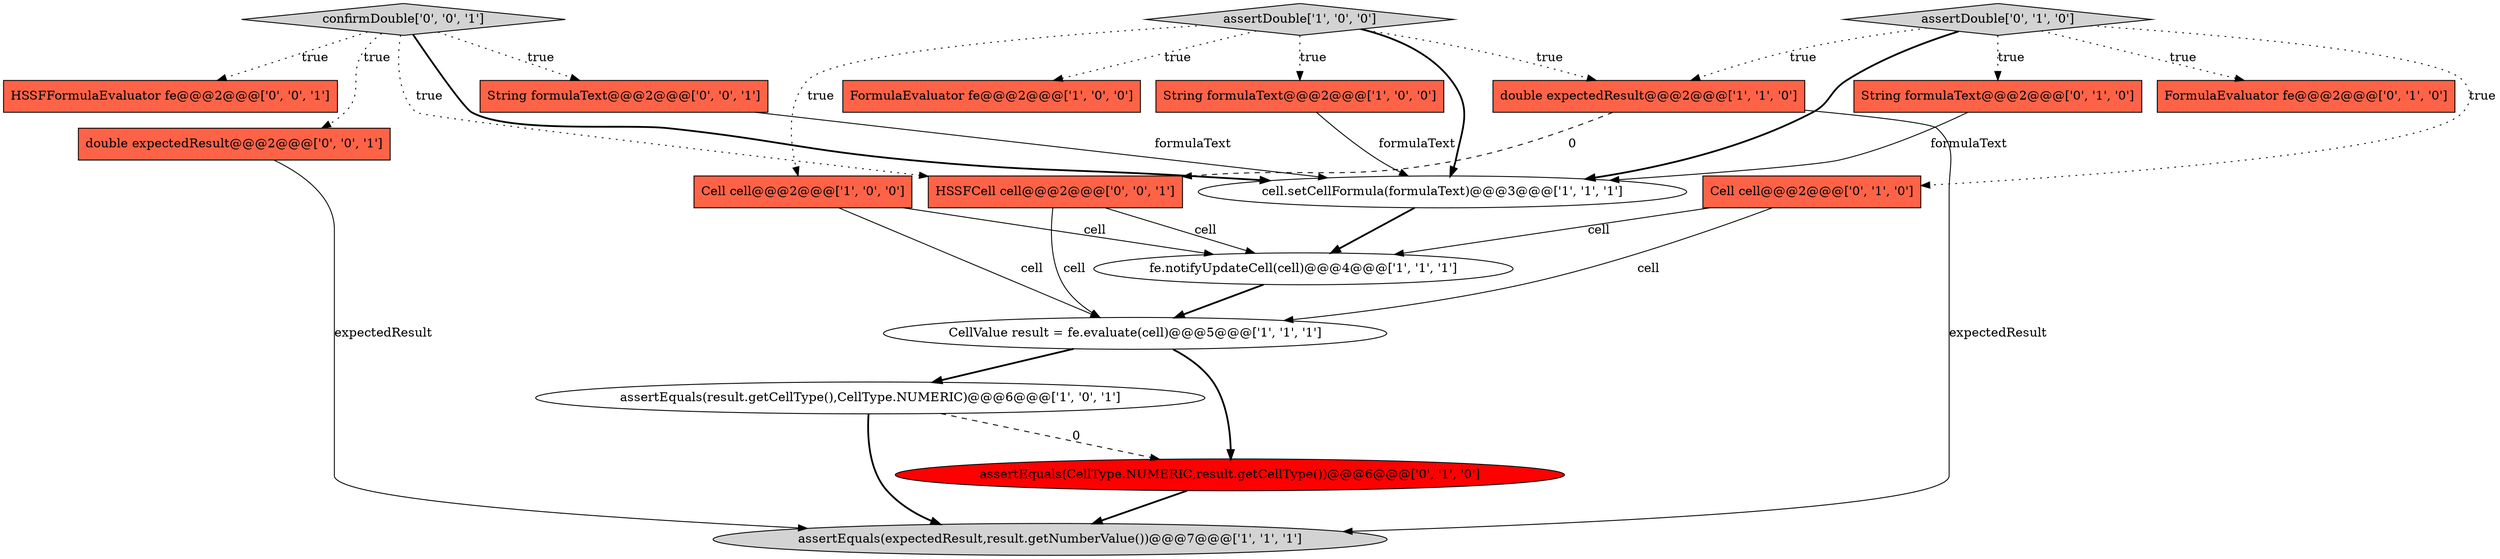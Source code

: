 digraph {
16 [style = filled, label = "HSSFFormulaEvaluator fe@@@2@@@['0', '0', '1']", fillcolor = tomato, shape = box image = "AAA0AAABBB3BBB"];
0 [style = filled, label = "String formulaText@@@2@@@['1', '0', '0']", fillcolor = tomato, shape = box image = "AAA0AAABBB1BBB"];
18 [style = filled, label = "HSSFCell cell@@@2@@@['0', '0', '1']", fillcolor = tomato, shape = box image = "AAA0AAABBB3BBB"];
8 [style = filled, label = "assertEquals(result.getCellType(),CellType.NUMERIC)@@@6@@@['1', '0', '1']", fillcolor = white, shape = ellipse image = "AAA0AAABBB1BBB"];
5 [style = filled, label = "CellValue result = fe.evaluate(cell)@@@5@@@['1', '1', '1']", fillcolor = white, shape = ellipse image = "AAA0AAABBB1BBB"];
3 [style = filled, label = "Cell cell@@@2@@@['1', '0', '0']", fillcolor = tomato, shape = box image = "AAA0AAABBB1BBB"];
13 [style = filled, label = "String formulaText@@@2@@@['0', '1', '0']", fillcolor = tomato, shape = box image = "AAA0AAABBB2BBB"];
2 [style = filled, label = "FormulaEvaluator fe@@@2@@@['1', '0', '0']", fillcolor = tomato, shape = box image = "AAA0AAABBB1BBB"];
15 [style = filled, label = "String formulaText@@@2@@@['0', '0', '1']", fillcolor = tomato, shape = box image = "AAA0AAABBB3BBB"];
9 [style = filled, label = "assertDouble['1', '0', '0']", fillcolor = lightgray, shape = diamond image = "AAA0AAABBB1BBB"];
7 [style = filled, label = "double expectedResult@@@2@@@['1', '1', '0']", fillcolor = tomato, shape = box image = "AAA0AAABBB1BBB"];
4 [style = filled, label = "fe.notifyUpdateCell(cell)@@@4@@@['1', '1', '1']", fillcolor = white, shape = ellipse image = "AAA0AAABBB1BBB"];
10 [style = filled, label = "FormulaEvaluator fe@@@2@@@['0', '1', '0']", fillcolor = tomato, shape = box image = "AAA0AAABBB2BBB"];
1 [style = filled, label = "cell.setCellFormula(formulaText)@@@3@@@['1', '1', '1']", fillcolor = white, shape = ellipse image = "AAA0AAABBB1BBB"];
14 [style = filled, label = "assertEquals(CellType.NUMERIC,result.getCellType())@@@6@@@['0', '1', '0']", fillcolor = red, shape = ellipse image = "AAA1AAABBB2BBB"];
17 [style = filled, label = "double expectedResult@@@2@@@['0', '0', '1']", fillcolor = tomato, shape = box image = "AAA0AAABBB3BBB"];
12 [style = filled, label = "Cell cell@@@2@@@['0', '1', '0']", fillcolor = tomato, shape = box image = "AAA0AAABBB2BBB"];
11 [style = filled, label = "assertDouble['0', '1', '0']", fillcolor = lightgray, shape = diamond image = "AAA0AAABBB2BBB"];
19 [style = filled, label = "confirmDouble['0', '0', '1']", fillcolor = lightgray, shape = diamond image = "AAA0AAABBB3BBB"];
6 [style = filled, label = "assertEquals(expectedResult,result.getNumberValue())@@@7@@@['1', '1', '1']", fillcolor = lightgray, shape = ellipse image = "AAA0AAABBB1BBB"];
11->7 [style = dotted, label="true"];
5->8 [style = bold, label=""];
1->4 [style = bold, label=""];
9->0 [style = dotted, label="true"];
12->4 [style = solid, label="cell"];
7->18 [style = dashed, label="0"];
11->1 [style = bold, label=""];
19->17 [style = dotted, label="true"];
11->10 [style = dotted, label="true"];
18->4 [style = solid, label="cell"];
11->12 [style = dotted, label="true"];
19->18 [style = dotted, label="true"];
8->6 [style = bold, label=""];
7->6 [style = solid, label="expectedResult"];
11->13 [style = dotted, label="true"];
5->14 [style = bold, label=""];
8->14 [style = dashed, label="0"];
19->15 [style = dotted, label="true"];
12->5 [style = solid, label="cell"];
13->1 [style = solid, label="formulaText"];
17->6 [style = solid, label="expectedResult"];
19->1 [style = bold, label=""];
9->2 [style = dotted, label="true"];
0->1 [style = solid, label="formulaText"];
19->16 [style = dotted, label="true"];
3->5 [style = solid, label="cell"];
9->3 [style = dotted, label="true"];
9->7 [style = dotted, label="true"];
15->1 [style = solid, label="formulaText"];
9->1 [style = bold, label=""];
4->5 [style = bold, label=""];
14->6 [style = bold, label=""];
18->5 [style = solid, label="cell"];
3->4 [style = solid, label="cell"];
}
